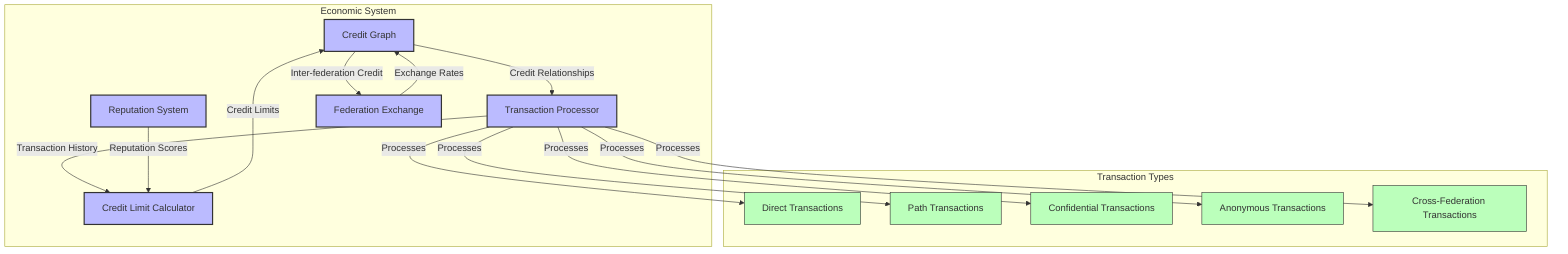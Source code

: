 graph TD
    subgraph "Economic System"
        CREDIT[Credit Graph]
        TRANS[Transaction Processor]
        LIMIT[Credit Limit Calculator]
        REP[Reputation System]
        EXCHANGE[Federation Exchange]
    end
    
    CREDIT -->|Credit Relationships| TRANS
    TRANS -->|Transaction History| LIMIT
    LIMIT -->|Credit Limits| CREDIT
    REP -->|Reputation Scores| LIMIT
    CREDIT -->|Inter-federation Credit| EXCHANGE
    EXCHANGE -->|Exchange Rates| CREDIT
    
    subgraph "Transaction Types"
        DIRECT[Direct Transactions]
        PATH[Path Transactions]
        PRIVATE[Confidential Transactions]
        ANON[Anonymous Transactions]
        CROSS[Cross-Federation Transactions]
    end
    
    TRANS -->|Processes| DIRECT
    TRANS -->|Processes| PATH
    TRANS -->|Processes| PRIVATE
    TRANS -->|Processes| ANON
    TRANS -->|Processes| CROSS
    
    classDef core fill:#bbf,stroke:#333,stroke-width:2px
    classDef trans fill:#bfb,stroke:#333,stroke-width:1px
    
    class CREDIT,TRANS,LIMIT,REP,EXCHANGE core
    class DIRECT,PATH,PRIVATE,ANON,CROSS trans